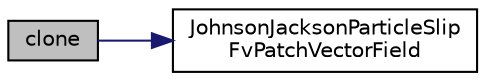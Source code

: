 digraph "clone"
{
  bgcolor="transparent";
  edge [fontname="Helvetica",fontsize="10",labelfontname="Helvetica",labelfontsize="10"];
  node [fontname="Helvetica",fontsize="10",shape=record];
  rankdir="LR";
  Node16 [label="clone",height=0.2,width=0.4,color="black", fillcolor="grey75", style="filled", fontcolor="black"];
  Node16 -> Node17 [color="midnightblue",fontsize="10",style="solid",fontname="Helvetica"];
  Node17 [label="JohnsonJacksonParticleSlip\lFvPatchVectorField",height=0.2,width=0.4,color="black",URL="$a02616.html#a42f0f792754bdd67df4cc8567525793b",tooltip="Construct from patch and internal field. "];
}
